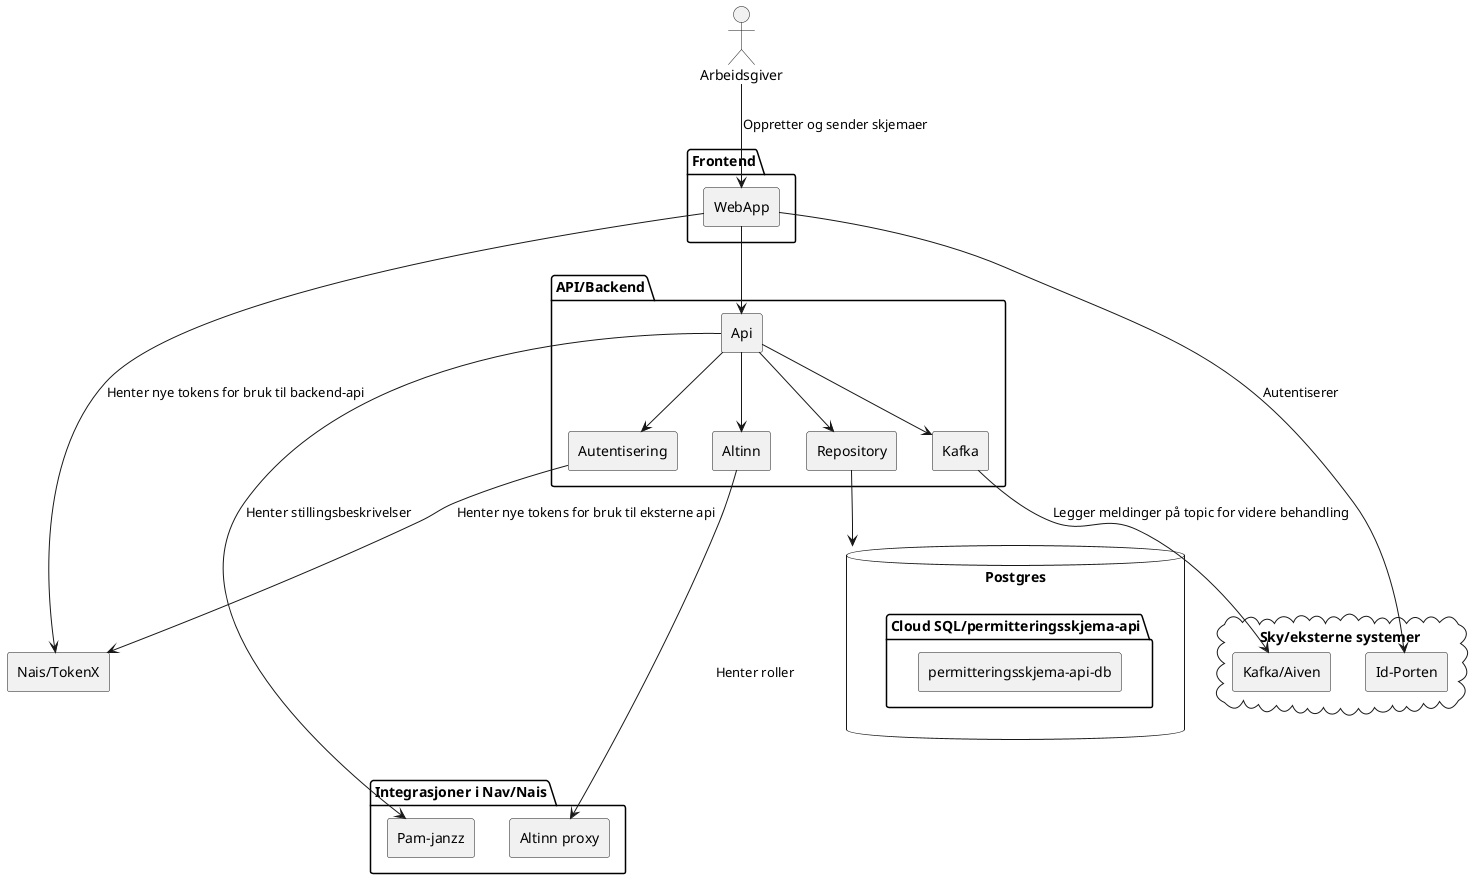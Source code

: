 @startuml
skinparam componentStyle rectangle
package "API/Backend" {
  [Api]
  [Altinn]
  [Kafka]
  [Autentisering]
  [Repository]
}

package "Frontend" {
  [WebApp]
}

cloud "Sky/eksterne systemer" {
  [Kafka/Aiven]
  [Id-Porten]
}

package "Integrasjoner i Nav/Nais" {
  [Altinn proxy]
  [Pam-janzz]
}

actor Arbeidsgiver

[Nais/TokenX]

database "Postgres" {
  folder "Cloud SQL/permitteringsskjema-api" {
    [permitteringsskjema-api-db]
  }
}

Arbeidsgiver --> [WebApp] : Oppretter og sender skjemaer
[Kafka] --> [Kafka/Aiven] : Legger meldinger på topic for videre behandling
[Autentisering] --> [Nais/TokenX] : Henter nye tokens for bruk til eksterne api
[WebApp] --> [Nais/TokenX] : Henter nye tokens for bruk til backend-api
[WebApp] --> [Api]
[WebApp] --> [Id-Porten] : Autentiserer
[Api] --> [Altinn]
[Api] --> [Kafka]
[Api] --> [Autentisering]
[Api] --> [Repository]
[Api] --> [Pam-janzz] : Henter stillingsbeskrivelser
[Altinn] ---> [Altinn proxy] : Henter roller
Repository--> Postgres
@enduml